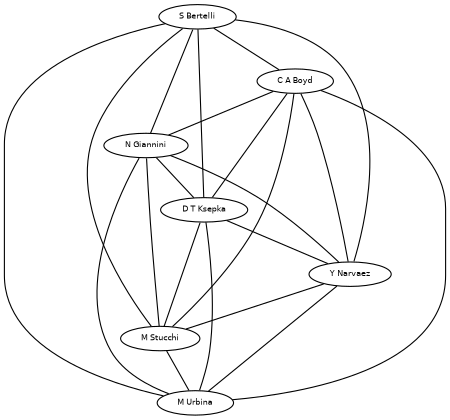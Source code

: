 graph G {
size="3,3";
node [fontsize=7, fontname="Helvetica"];
edge [fontsize=7, fontname="Helvetica"];
node0 [label="S Bertelli", width=0.27433100247,height=0.27433100247];
node1 [label="C A Boyd", width=0.27433100247,height=0.27433100247];
node2 [label="N Giannini", width=0.27433100247,height=0.27433100247];
node3 [label="D T Ksepka", width=0.27433100247,height=0.27433100247];
node4 [label="Y Narvaez", width=0.27433100247,height=0.27433100247];
node5 [label="M Stucchi", width=0.27433100247,height=0.27433100247];
node6 [label="M Urbina", width=0.27433100247,height=0.27433100247];
node0 -- node1 [label=""];
node0 -- node2 [label=""];
node0 -- node3 [label=""];
node0 -- node4 [label=""];
node0 -- node5 [label=""];
node0 -- node6 [label=""];
node1 -- node2 [label=""];
node1 -- node3 [label=""];
node1 -- node4 [label=""];
node1 -- node5 [label=""];
node1 -- node6 [label=""];
node2 -- node3 [label=""];
node2 -- node4 [label=""];
node2 -- node5 [label=""];
node2 -- node6 [label=""];
node3 -- node4 [label=""];
node3 -- node5 [label=""];
node3 -- node6 [label=""];
node4 -- node5 [label=""];
node4 -- node6 [label=""];
node5 -- node6 [label=""];
}

